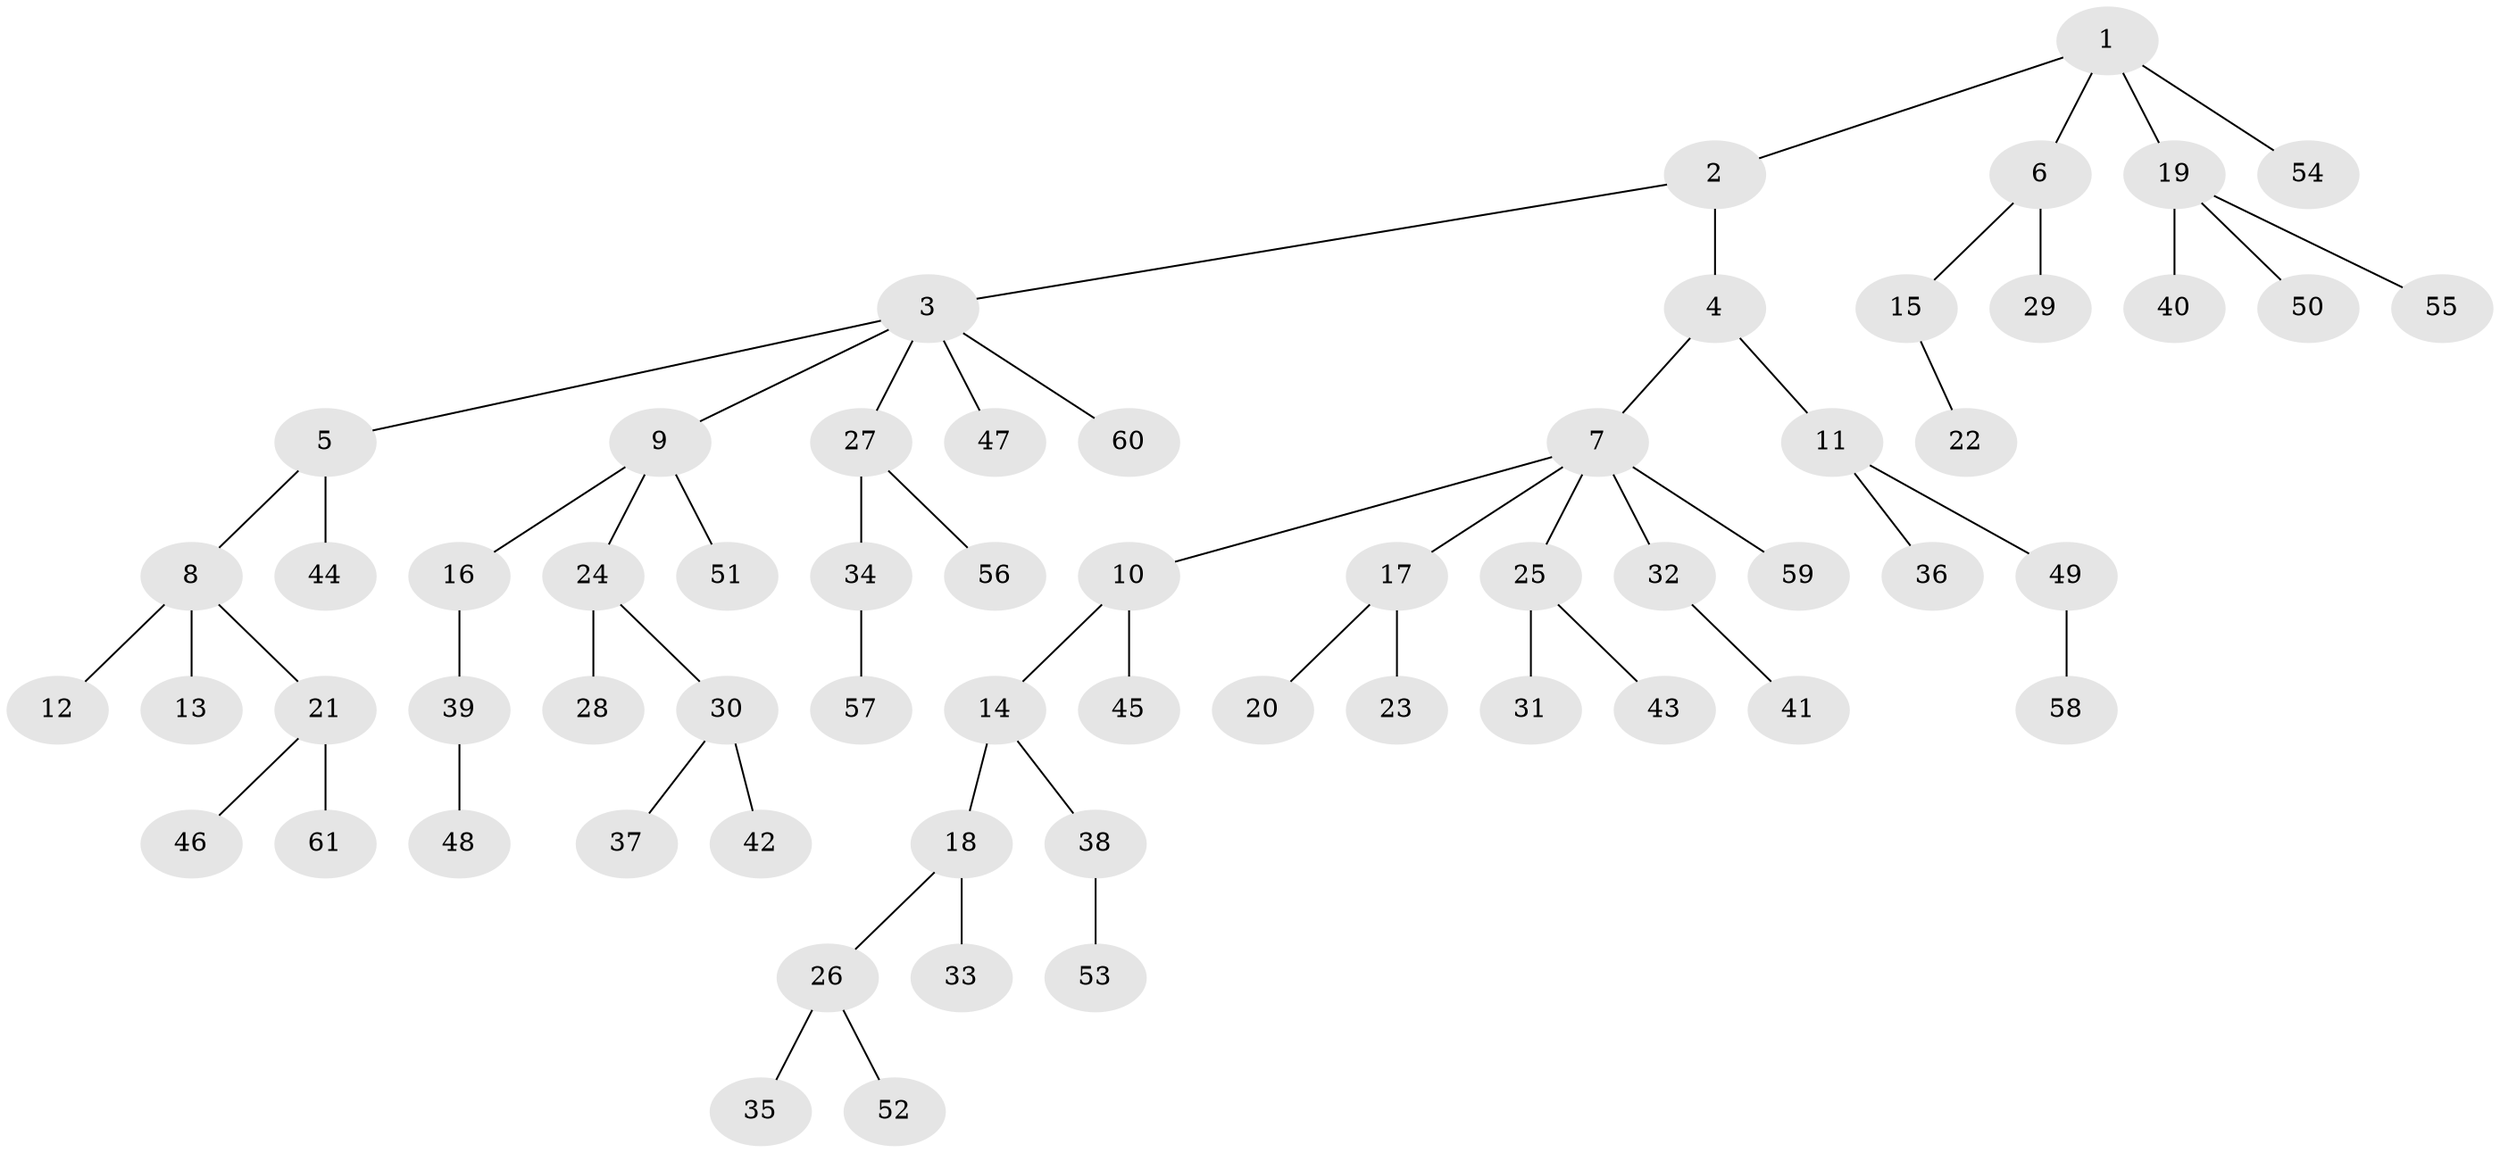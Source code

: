 // coarse degree distribution, {3: 0.1935483870967742, 4: 0.06451612903225806, 2: 0.3548387096774194, 1: 0.3870967741935484}
// Generated by graph-tools (version 1.1) at 2025/51/03/04/25 22:51:40]
// undirected, 61 vertices, 60 edges
graph export_dot {
  node [color=gray90,style=filled];
  1;
  2;
  3;
  4;
  5;
  6;
  7;
  8;
  9;
  10;
  11;
  12;
  13;
  14;
  15;
  16;
  17;
  18;
  19;
  20;
  21;
  22;
  23;
  24;
  25;
  26;
  27;
  28;
  29;
  30;
  31;
  32;
  33;
  34;
  35;
  36;
  37;
  38;
  39;
  40;
  41;
  42;
  43;
  44;
  45;
  46;
  47;
  48;
  49;
  50;
  51;
  52;
  53;
  54;
  55;
  56;
  57;
  58;
  59;
  60;
  61;
  1 -- 2;
  1 -- 6;
  1 -- 19;
  1 -- 54;
  2 -- 3;
  2 -- 4;
  3 -- 5;
  3 -- 9;
  3 -- 27;
  3 -- 47;
  3 -- 60;
  4 -- 7;
  4 -- 11;
  5 -- 8;
  5 -- 44;
  6 -- 15;
  6 -- 29;
  7 -- 10;
  7 -- 17;
  7 -- 25;
  7 -- 32;
  7 -- 59;
  8 -- 12;
  8 -- 13;
  8 -- 21;
  9 -- 16;
  9 -- 24;
  9 -- 51;
  10 -- 14;
  10 -- 45;
  11 -- 36;
  11 -- 49;
  14 -- 18;
  14 -- 38;
  15 -- 22;
  16 -- 39;
  17 -- 20;
  17 -- 23;
  18 -- 26;
  18 -- 33;
  19 -- 40;
  19 -- 50;
  19 -- 55;
  21 -- 46;
  21 -- 61;
  24 -- 28;
  24 -- 30;
  25 -- 31;
  25 -- 43;
  26 -- 35;
  26 -- 52;
  27 -- 34;
  27 -- 56;
  30 -- 37;
  30 -- 42;
  32 -- 41;
  34 -- 57;
  38 -- 53;
  39 -- 48;
  49 -- 58;
}
